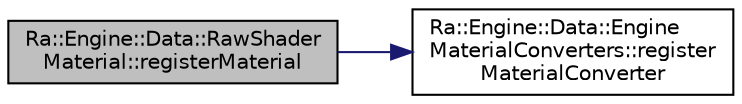 digraph "Ra::Engine::Data::RawShaderMaterial::registerMaterial"
{
 // INTERACTIVE_SVG=YES
 // LATEX_PDF_SIZE
  edge [fontname="Helvetica",fontsize="10",labelfontname="Helvetica",labelfontsize="10"];
  node [fontname="Helvetica",fontsize="10",shape=record];
  rankdir="LR";
  Node1 [label="Ra::Engine::Data::RawShader\lMaterial::registerMaterial",height=0.2,width=0.4,color="black", fillcolor="grey75", style="filled", fontcolor="black",tooltip=" "];
  Node1 -> Node2 [color="midnightblue",fontsize="10",style="solid",fontname="Helvetica"];
  Node2 [label="Ra::Engine::Data::Engine\lMaterialConverters::register\lMaterialConverter",height=0.2,width=0.4,color="black", fillcolor="white", style="filled",URL="$namespaceRa_1_1Engine_1_1Data_1_1EngineMaterialConverters.html#a5a45ee7e1366b9abd85ae8701e9239b7",tooltip=" "];
}
